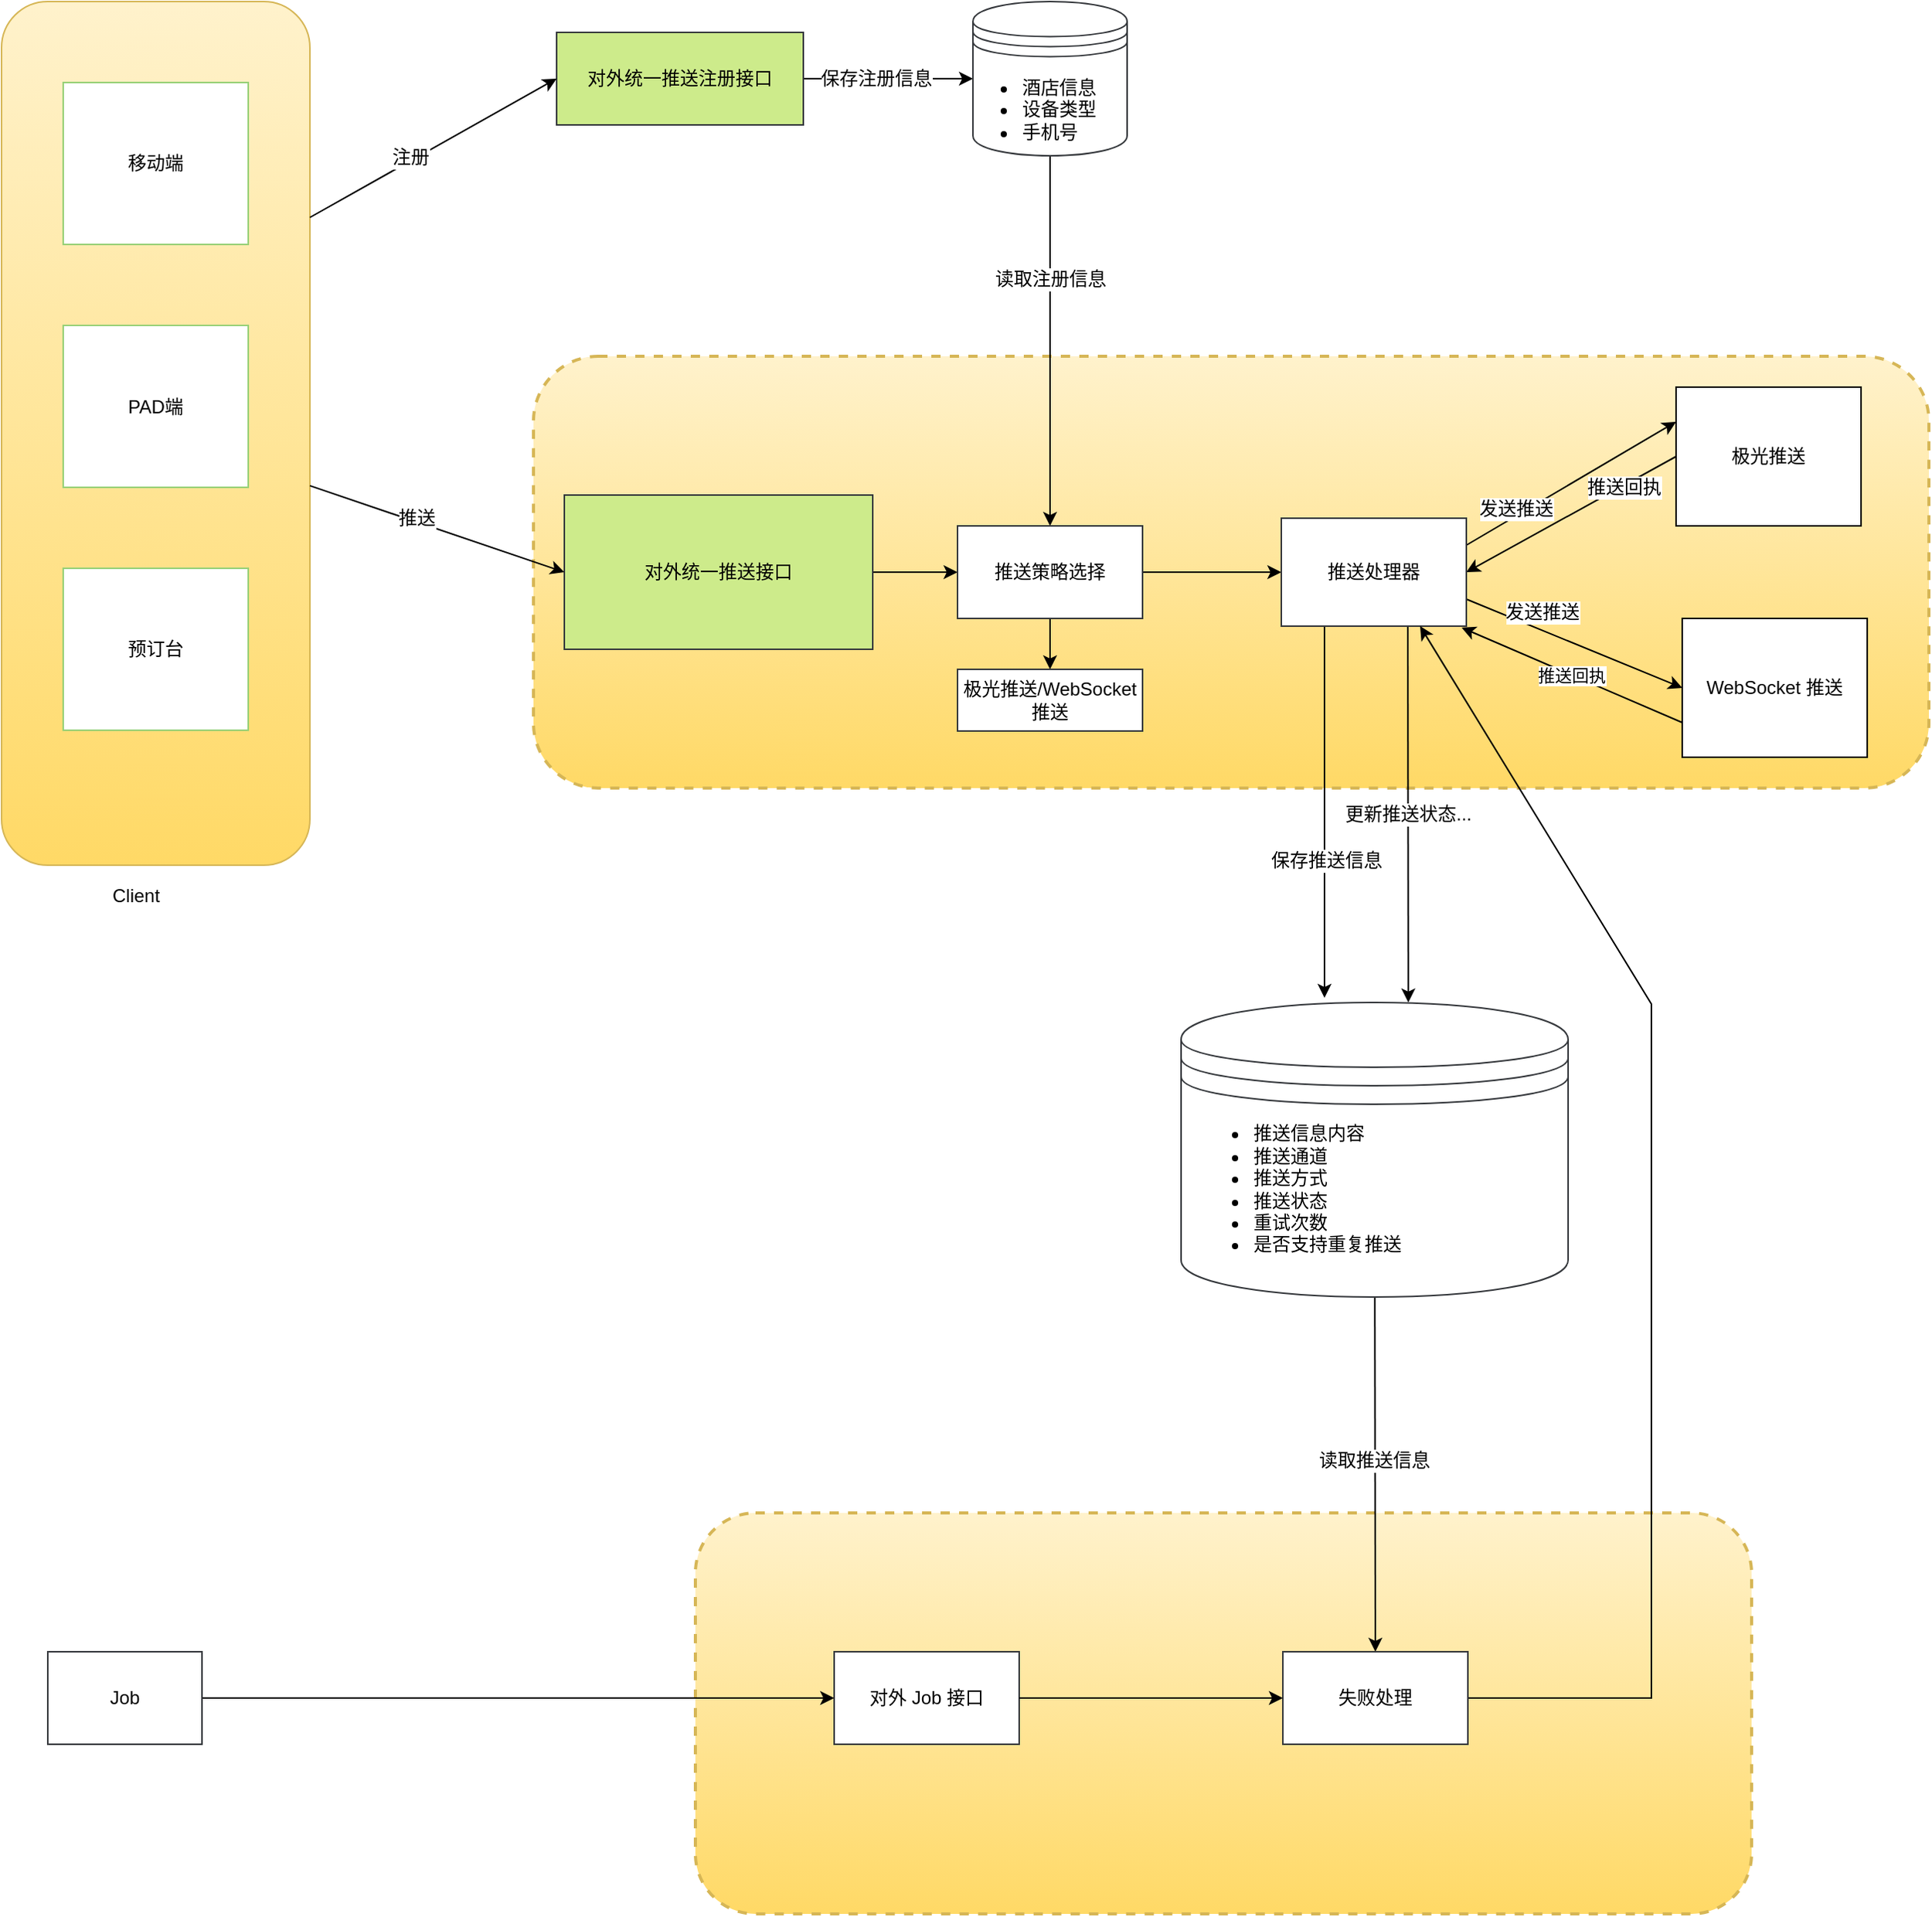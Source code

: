 <mxfile version="10.6.0" type="github"><diagram id="odBI25PlSyBBC4IZ4DZ2" name="第 1 页"><mxGraphModel dx="1378" dy="720" grid="1" gridSize="10" guides="1" tooltips="1" connect="1" arrows="1" fold="1" page="1" pageScale="1" pageWidth="4681" pageHeight="3300" math="0" shadow="0"><root><mxCell id="0"/><mxCell id="1" parent="0"/><mxCell id="6Z6gUu1seezYZleyUaOv-65" value="" style="rounded=1;whiteSpace=wrap;html=1;strokeColor=#d6b656;strokeWidth=2;fillColor=#fff2cc;gradientColor=#ffd966;dashed=1;" vertex="1" parent="1"><mxGeometry x="470" y="1050" width="685" height="260" as="geometry"/></mxCell><mxCell id="6Z6gUu1seezYZleyUaOv-37" value="" style="rounded=1;whiteSpace=wrap;html=1;strokeColor=#d6b656;strokeWidth=2;fillColor=#fff2cc;gradientColor=#ffd966;dashed=1;" vertex="1" parent="1"><mxGeometry x="365" y="300" width="905" height="280" as="geometry"/></mxCell><mxCell id="6Z6gUu1seezYZleyUaOv-56" style="edgeStyle=none;rounded=0;orthogonalLoop=1;jettySize=auto;html=1;entryX=0.343;entryY=-0.016;entryDx=0;entryDy=0;entryPerimeter=0;" edge="1" parent="1"><mxGeometry relative="1" as="geometry"><mxPoint x="878" y="475" as="sourcePoint"/><mxPoint x="878" y="716" as="targetPoint"/></mxGeometry></mxCell><mxCell id="6Z6gUu1seezYZleyUaOv-59" value="保存推送信息" style="text;html=1;resizable=0;points=[];align=center;verticalAlign=middle;labelBackgroundColor=#ffffff;" vertex="1" connectable="0" parent="6Z6gUu1seezYZleyUaOv-56"><mxGeometry x="0.254" y="4" relative="1" as="geometry"><mxPoint x="-3" y="1" as="offset"/></mxGeometry></mxCell><mxCell id="6Z6gUu1seezYZleyUaOv-35" style="edgeStyle=none;rounded=0;orthogonalLoop=1;jettySize=auto;html=1;entryX=0;entryY=0.5;entryDx=0;entryDy=0;" edge="1" parent="1" source="6Z6gUu1seezYZleyUaOv-1" target="6Z6gUu1seezYZleyUaOv-34"><mxGeometry relative="1" as="geometry"/></mxCell><mxCell id="6Z6gUu1seezYZleyUaOv-36" value="保存注册信息" style="text;html=1;resizable=0;points=[];align=center;verticalAlign=middle;labelBackgroundColor=#ffffff;" vertex="1" connectable="0" parent="6Z6gUu1seezYZleyUaOv-35"><mxGeometry x="-0.154" relative="1" as="geometry"><mxPoint as="offset"/></mxGeometry></mxCell><mxCell id="6Z6gUu1seezYZleyUaOv-1" value="对外统一推送注册接口" style="rounded=0;whiteSpace=wrap;html=1;strokeColor=#36393d;strokeWidth=1;fillColor=#cdeb8b;gradientColor=none;" vertex="1" parent="1"><mxGeometry x="380" y="90" width="160" height="60" as="geometry"/></mxCell><mxCell id="6Z6gUu1seezYZleyUaOv-50" style="edgeStyle=none;rounded=0;orthogonalLoop=1;jettySize=auto;html=1;entryX=1;entryY=0.5;entryDx=0;entryDy=0;exitX=0;exitY=0.5;exitDx=0;exitDy=0;" edge="1" parent="1" source="6Z6gUu1seezYZleyUaOv-19" target="6Z6gUu1seezYZleyUaOv-47"><mxGeometry relative="1" as="geometry"/></mxCell><mxCell id="6Z6gUu1seezYZleyUaOv-52" value="推送回执" style="text;html=1;resizable=0;points=[];align=center;verticalAlign=middle;labelBackgroundColor=#ffffff;" vertex="1" connectable="0" parent="6Z6gUu1seezYZleyUaOv-50"><mxGeometry x="0.412" y="4" relative="1" as="geometry"><mxPoint x="60" y="-36.5" as="offset"/></mxGeometry></mxCell><mxCell id="6Z6gUu1seezYZleyUaOv-19" value="极光推送" style="rounded=0;whiteSpace=wrap;html=1;strokeColor=#000000;" vertex="1" parent="1"><mxGeometry x="1106" y="320" width="120" height="90" as="geometry"/></mxCell><mxCell id="6Z6gUu1seezYZleyUaOv-53" value="推送回执" style="edgeStyle=none;rounded=0;orthogonalLoop=1;jettySize=auto;html=1;exitX=0;exitY=0.75;exitDx=0;exitDy=0;entryX=0.975;entryY=1.014;entryDx=0;entryDy=0;entryPerimeter=0;" edge="1" parent="1" source="6Z6gUu1seezYZleyUaOv-20" target="6Z6gUu1seezYZleyUaOv-47"><mxGeometry relative="1" as="geometry"/></mxCell><mxCell id="6Z6gUu1seezYZleyUaOv-20" value="WebSocket 推送" style="rounded=0;whiteSpace=wrap;html=1;strokeColor=#000000;" vertex="1" parent="1"><mxGeometry x="1110" y="470" width="120" height="90" as="geometry"/></mxCell><mxCell id="6Z6gUu1seezYZleyUaOv-39" style="edgeStyle=none;rounded=0;orthogonalLoop=1;jettySize=auto;html=1;exitX=1;exitY=0.5;exitDx=0;exitDy=0;" edge="1" parent="1" source="6Z6gUu1seezYZleyUaOv-21" target="6Z6gUu1seezYZleyUaOv-38"><mxGeometry relative="1" as="geometry"/></mxCell><mxCell id="6Z6gUu1seezYZleyUaOv-21" value="对外统一推送接口" style="rounded=0;whiteSpace=wrap;html=1;strokeColor=#36393d;strokeWidth=1;fillColor=#cdeb8b;gradientColor=none;" vertex="1" parent="1"><mxGeometry x="385" y="390" width="200" height="100" as="geometry"/></mxCell><mxCell id="6Z6gUu1seezYZleyUaOv-29" value="" style="group" vertex="1" connectable="0" parent="1"><mxGeometry x="20" y="70" width="200" height="560" as="geometry"/></mxCell><mxCell id="6Z6gUu1seezYZleyUaOv-28" value="" style="rounded=1;whiteSpace=wrap;html=1;strokeColor=#d6b656;strokeWidth=1;fillColor=#fff2cc;gradientColor=#ffd966;" vertex="1" parent="6Z6gUu1seezYZleyUaOv-29"><mxGeometry width="200" height="560" as="geometry"/></mxCell><mxCell id="6Z6gUu1seezYZleyUaOv-25" value="移动端" style="rounded=0;whiteSpace=wrap;html=1;strokeColor=#97D077;strokeWidth=1;gradientColor=none;" vertex="1" parent="6Z6gUu1seezYZleyUaOv-29"><mxGeometry x="40" y="52.5" width="120" height="105" as="geometry"/></mxCell><mxCell id="6Z6gUu1seezYZleyUaOv-26" value="PAD端" style="rounded=0;whiteSpace=wrap;html=1;strokeColor=#97D077;strokeWidth=1;gradientColor=none;" vertex="1" parent="6Z6gUu1seezYZleyUaOv-29"><mxGeometry x="40" y="210" width="120" height="105" as="geometry"/></mxCell><mxCell id="6Z6gUu1seezYZleyUaOv-27" value="预订台" style="rounded=0;whiteSpace=wrap;html=1;strokeColor=#97D077;strokeWidth=1;gradientColor=none;" vertex="1" parent="6Z6gUu1seezYZleyUaOv-29"><mxGeometry x="40" y="367.5" width="120" height="105" as="geometry"/></mxCell><mxCell id="6Z6gUu1seezYZleyUaOv-30" style="edgeStyle=none;rounded=0;orthogonalLoop=1;jettySize=auto;html=1;exitX=1;exitY=0.25;exitDx=0;exitDy=0;entryX=0;entryY=0.5;entryDx=0;entryDy=0;" edge="1" parent="1" source="6Z6gUu1seezYZleyUaOv-28" target="6Z6gUu1seezYZleyUaOv-1"><mxGeometry relative="1" as="geometry"/></mxCell><mxCell id="6Z6gUu1seezYZleyUaOv-31" value="注册" style="text;html=1;resizable=0;points=[];align=center;verticalAlign=middle;labelBackgroundColor=#ffffff;" vertex="1" connectable="0" parent="6Z6gUu1seezYZleyUaOv-30"><mxGeometry x="-0.175" y="2" relative="1" as="geometry"><mxPoint as="offset"/></mxGeometry></mxCell><mxCell id="6Z6gUu1seezYZleyUaOv-32" value="Client" style="text;html=1;resizable=0;points=[];autosize=1;align=left;verticalAlign=top;spacingTop=-4;" vertex="1" parent="1"><mxGeometry x="90" y="640" width="50" height="20" as="geometry"/></mxCell><mxCell id="6Z6gUu1seezYZleyUaOv-43" style="edgeStyle=none;rounded=0;orthogonalLoop=1;jettySize=auto;html=1;exitX=0.5;exitY=1;exitDx=0;exitDy=0;entryX=0.5;entryY=0;entryDx=0;entryDy=0;" edge="1" parent="1" source="6Z6gUu1seezYZleyUaOv-34" target="6Z6gUu1seezYZleyUaOv-38"><mxGeometry relative="1" as="geometry"/></mxCell><mxCell id="6Z6gUu1seezYZleyUaOv-44" value="读取注册信息" style="text;html=1;resizable=0;points=[];align=center;verticalAlign=middle;labelBackgroundColor=#ffffff;" vertex="1" connectable="0" parent="6Z6gUu1seezYZleyUaOv-43"><mxGeometry x="-0.004" y="-2" relative="1" as="geometry"><mxPoint x="2" y="-40" as="offset"/></mxGeometry></mxCell><mxCell id="6Z6gUu1seezYZleyUaOv-34" value="" style="shape=datastore;whiteSpace=wrap;html=1;rounded=1;strokeColor=#36393D;strokeWidth=1;gradientColor=none;" vertex="1" parent="1"><mxGeometry x="650" y="70" width="100" height="100" as="geometry"/></mxCell><mxCell id="6Z6gUu1seezYZleyUaOv-40" style="edgeStyle=none;rounded=0;orthogonalLoop=1;jettySize=auto;html=1;exitX=1;exitY=0.5;exitDx=0;exitDy=0;entryX=0;entryY=0.5;entryDx=0;entryDy=0;" edge="1" parent="1" source="6Z6gUu1seezYZleyUaOv-38" target="6Z6gUu1seezYZleyUaOv-47"><mxGeometry relative="1" as="geometry"/></mxCell><mxCell id="6Z6gUu1seezYZleyUaOv-58" value="" style="edgeStyle=none;rounded=0;orthogonalLoop=1;jettySize=auto;html=1;" edge="1" parent="1" source="6Z6gUu1seezYZleyUaOv-38" target="6Z6gUu1seezYZleyUaOv-57"><mxGeometry relative="1" as="geometry"/></mxCell><mxCell id="6Z6gUu1seezYZleyUaOv-38" value="推送策略选择" style="rounded=0;whiteSpace=wrap;html=1;strokeColor=#36393D;strokeWidth=1;gradientColor=#ffffff;" vertex="1" parent="1"><mxGeometry x="640" y="410" width="120" height="60" as="geometry"/></mxCell><mxCell id="6Z6gUu1seezYZleyUaOv-57" value="极光推送/WebSocket推送" style="rounded=0;whiteSpace=wrap;html=1;strokeColor=#36393D;strokeWidth=1;gradientColor=#ffffff;" vertex="1" parent="1"><mxGeometry x="640" y="503" width="120" height="40" as="geometry"/></mxCell><mxCell id="6Z6gUu1seezYZleyUaOv-45" style="edgeStyle=none;rounded=0;orthogonalLoop=1;jettySize=auto;html=1;entryX=0;entryY=0.5;entryDx=0;entryDy=0;" edge="1" parent="1" source="6Z6gUu1seezYZleyUaOv-28" target="6Z6gUu1seezYZleyUaOv-21"><mxGeometry relative="1" as="geometry"/></mxCell><mxCell id="6Z6gUu1seezYZleyUaOv-46" value="推送" style="text;html=1;resizable=0;points=[];align=center;verticalAlign=middle;labelBackgroundColor=#ffffff;" vertex="1" connectable="0" parent="6Z6gUu1seezYZleyUaOv-45"><mxGeometry x="-0.18" y="2" relative="1" as="geometry"><mxPoint as="offset"/></mxGeometry></mxCell><mxCell id="6Z6gUu1seezYZleyUaOv-48" style="edgeStyle=none;rounded=0;orthogonalLoop=1;jettySize=auto;html=1;exitX=1;exitY=0.25;exitDx=0;exitDy=0;entryX=0;entryY=0.25;entryDx=0;entryDy=0;" edge="1" parent="1" source="6Z6gUu1seezYZleyUaOv-47" target="6Z6gUu1seezYZleyUaOv-19"><mxGeometry relative="1" as="geometry"/></mxCell><mxCell id="6Z6gUu1seezYZleyUaOv-51" value="发送推送" style="text;html=1;resizable=0;points=[];align=center;verticalAlign=middle;labelBackgroundColor=#ffffff;" vertex="1" connectable="0" parent="6Z6gUu1seezYZleyUaOv-48"><mxGeometry x="-0.224" y="3" relative="1" as="geometry"><mxPoint x="-19" y="9.5" as="offset"/></mxGeometry></mxCell><mxCell id="6Z6gUu1seezYZleyUaOv-49" style="edgeStyle=none;rounded=0;orthogonalLoop=1;jettySize=auto;html=1;exitX=1;exitY=0.75;exitDx=0;exitDy=0;entryX=0;entryY=0.5;entryDx=0;entryDy=0;" edge="1" parent="1" source="6Z6gUu1seezYZleyUaOv-47" target="6Z6gUu1seezYZleyUaOv-20"><mxGeometry relative="1" as="geometry"/></mxCell><mxCell id="6Z6gUu1seezYZleyUaOv-54" value="发送推送" style="text;html=1;resizable=0;points=[];align=center;verticalAlign=middle;labelBackgroundColor=#ffffff;" vertex="1" connectable="0" parent="6Z6gUu1seezYZleyUaOv-49"><mxGeometry x="-0.812" y="-1" relative="1" as="geometry"><mxPoint x="36.5" y="2.5" as="offset"/></mxGeometry></mxCell><mxCell id="6Z6gUu1seezYZleyUaOv-78" style="edgeStyle=none;rounded=0;orthogonalLoop=1;jettySize=auto;html=1;" edge="1" parent="1"><mxGeometry relative="1" as="geometry"><mxPoint x="932.047" y="475" as="sourcePoint"/><mxPoint x="932.372" y="719" as="targetPoint"/></mxGeometry></mxCell><mxCell id="6Z6gUu1seezYZleyUaOv-79" value="更新推送状态...&lt;br&gt;" style="text;html=1;resizable=0;points=[];align=center;verticalAlign=middle;labelBackgroundColor=#ffffff;" vertex="1" connectable="0" parent="6Z6gUu1seezYZleyUaOv-78"><mxGeometry relative="1" as="geometry"><mxPoint as="offset"/></mxGeometry></mxCell><mxCell id="6Z6gUu1seezYZleyUaOv-47" value="推送处理器" style="rounded=0;whiteSpace=wrap;html=1;strokeColor=#36393D;strokeWidth=1;gradientColor=#ffffff;" vertex="1" parent="1"><mxGeometry x="850" y="405" width="120" height="70" as="geometry"/></mxCell><mxCell id="6Z6gUu1seezYZleyUaOv-76" style="edgeStyle=none;rounded=0;orthogonalLoop=1;jettySize=auto;html=1;entryX=0.5;entryY=0;entryDx=0;entryDy=0;" edge="1" parent="1" source="6Z6gUu1seezYZleyUaOv-55" target="6Z6gUu1seezYZleyUaOv-64"><mxGeometry relative="1" as="geometry"/></mxCell><mxCell id="6Z6gUu1seezYZleyUaOv-77" value="读取推送信息" style="text;html=1;resizable=0;points=[];align=center;verticalAlign=middle;labelBackgroundColor=#ffffff;" vertex="1" connectable="0" parent="6Z6gUu1seezYZleyUaOv-76"><mxGeometry x="-0.078" y="-1" relative="1" as="geometry"><mxPoint as="offset"/></mxGeometry></mxCell><mxCell id="6Z6gUu1seezYZleyUaOv-55" value="" style="shape=datastore;whiteSpace=wrap;html=1;rounded=1;strokeColor=#36393D;strokeWidth=1;gradientColor=none;" vertex="1" parent="1"><mxGeometry x="785" y="719" width="251" height="191" as="geometry"/></mxCell><mxCell id="6Z6gUu1seezYZleyUaOv-60" style="edgeStyle=none;rounded=0;orthogonalLoop=1;jettySize=auto;html=1;exitX=1;exitY=0.5;exitDx=0;exitDy=0;" edge="1" parent="1" source="6Z6gUu1seezYZleyUaOv-19" target="6Z6gUu1seezYZleyUaOv-19"><mxGeometry relative="1" as="geometry"/></mxCell><mxCell id="6Z6gUu1seezYZleyUaOv-62" value="&lt;ul&gt;&lt;li&gt;酒店信息&lt;/li&gt;&lt;li&gt;设备类型&lt;/li&gt;&lt;li&gt;手机号&lt;/li&gt;&lt;/ul&gt;" style="text;strokeColor=none;fillColor=none;html=1;whiteSpace=wrap;verticalAlign=middle;overflow=hidden;rounded=1;" vertex="1" parent="1"><mxGeometry x="640" y="100" width="100" height="80" as="geometry"/></mxCell><mxCell id="6Z6gUu1seezYZleyUaOv-63" value="&lt;ul&gt;&lt;li&gt;推送信息内容&lt;/li&gt;&lt;li&gt;推送通道&lt;/li&gt;&lt;li&gt;推送方式&lt;/li&gt;&lt;li&gt;推送状态&lt;/li&gt;&lt;li&gt;重试次数&lt;/li&gt;&lt;li&gt;是否支持重复推送&lt;/li&gt;&lt;/ul&gt;" style="text;strokeColor=none;fillColor=none;html=1;whiteSpace=wrap;verticalAlign=middle;overflow=hidden;rounded=1;arcSize=0;" vertex="1" parent="1"><mxGeometry x="790" y="780" width="240" height="119" as="geometry"/></mxCell><mxCell id="6Z6gUu1seezYZleyUaOv-74" style="edgeStyle=none;rounded=0;orthogonalLoop=1;jettySize=auto;html=1;exitX=1;exitY=0.5;exitDx=0;exitDy=0;entryX=0.75;entryY=1;entryDx=0;entryDy=0;" edge="1" parent="1" source="6Z6gUu1seezYZleyUaOv-64" target="6Z6gUu1seezYZleyUaOv-47"><mxGeometry relative="1" as="geometry"><Array as="points"><mxPoint x="1090" y="1170"/><mxPoint x="1090" y="720"/></Array></mxGeometry></mxCell><mxCell id="6Z6gUu1seezYZleyUaOv-64" value="失败处理" style="rounded=0;whiteSpace=wrap;html=1;strokeColor=#36393D;strokeWidth=1;gradientColor=#ffffff;" vertex="1" parent="1"><mxGeometry x="851" y="1140" width="120" height="60" as="geometry"/></mxCell><mxCell id="6Z6gUu1seezYZleyUaOv-68" value="对外 Job 接口" style="rounded=0;whiteSpace=wrap;html=1;strokeColor=#36393D;strokeWidth=1;gradientColor=#ffffff;" vertex="1" parent="1"><mxGeometry x="560" y="1140" width="120" height="60" as="geometry"/></mxCell><mxCell id="6Z6gUu1seezYZleyUaOv-70" style="edgeStyle=none;rounded=0;orthogonalLoop=1;jettySize=auto;html=1;entryX=0;entryY=0.5;entryDx=0;entryDy=0;" edge="1" parent="1" source="6Z6gUu1seezYZleyUaOv-69" target="6Z6gUu1seezYZleyUaOv-68"><mxGeometry relative="1" as="geometry"/></mxCell><mxCell id="6Z6gUu1seezYZleyUaOv-69" value="Job" style="rounded=0;whiteSpace=wrap;html=1;strokeColor=#36393D;strokeWidth=1;gradientColor=#ffffff;" vertex="1" parent="1"><mxGeometry x="50" y="1140" width="100" height="60" as="geometry"/></mxCell><mxCell id="6Z6gUu1seezYZleyUaOv-71" style="edgeStyle=none;rounded=0;orthogonalLoop=1;jettySize=auto;html=1;exitX=1;exitY=0.5;exitDx=0;exitDy=0;entryX=0;entryY=0.5;entryDx=0;entryDy=0;" edge="1" parent="1" source="6Z6gUu1seezYZleyUaOv-68" target="6Z6gUu1seezYZleyUaOv-64"><mxGeometry relative="1" as="geometry"/></mxCell></root></mxGraphModel></diagram></mxfile>